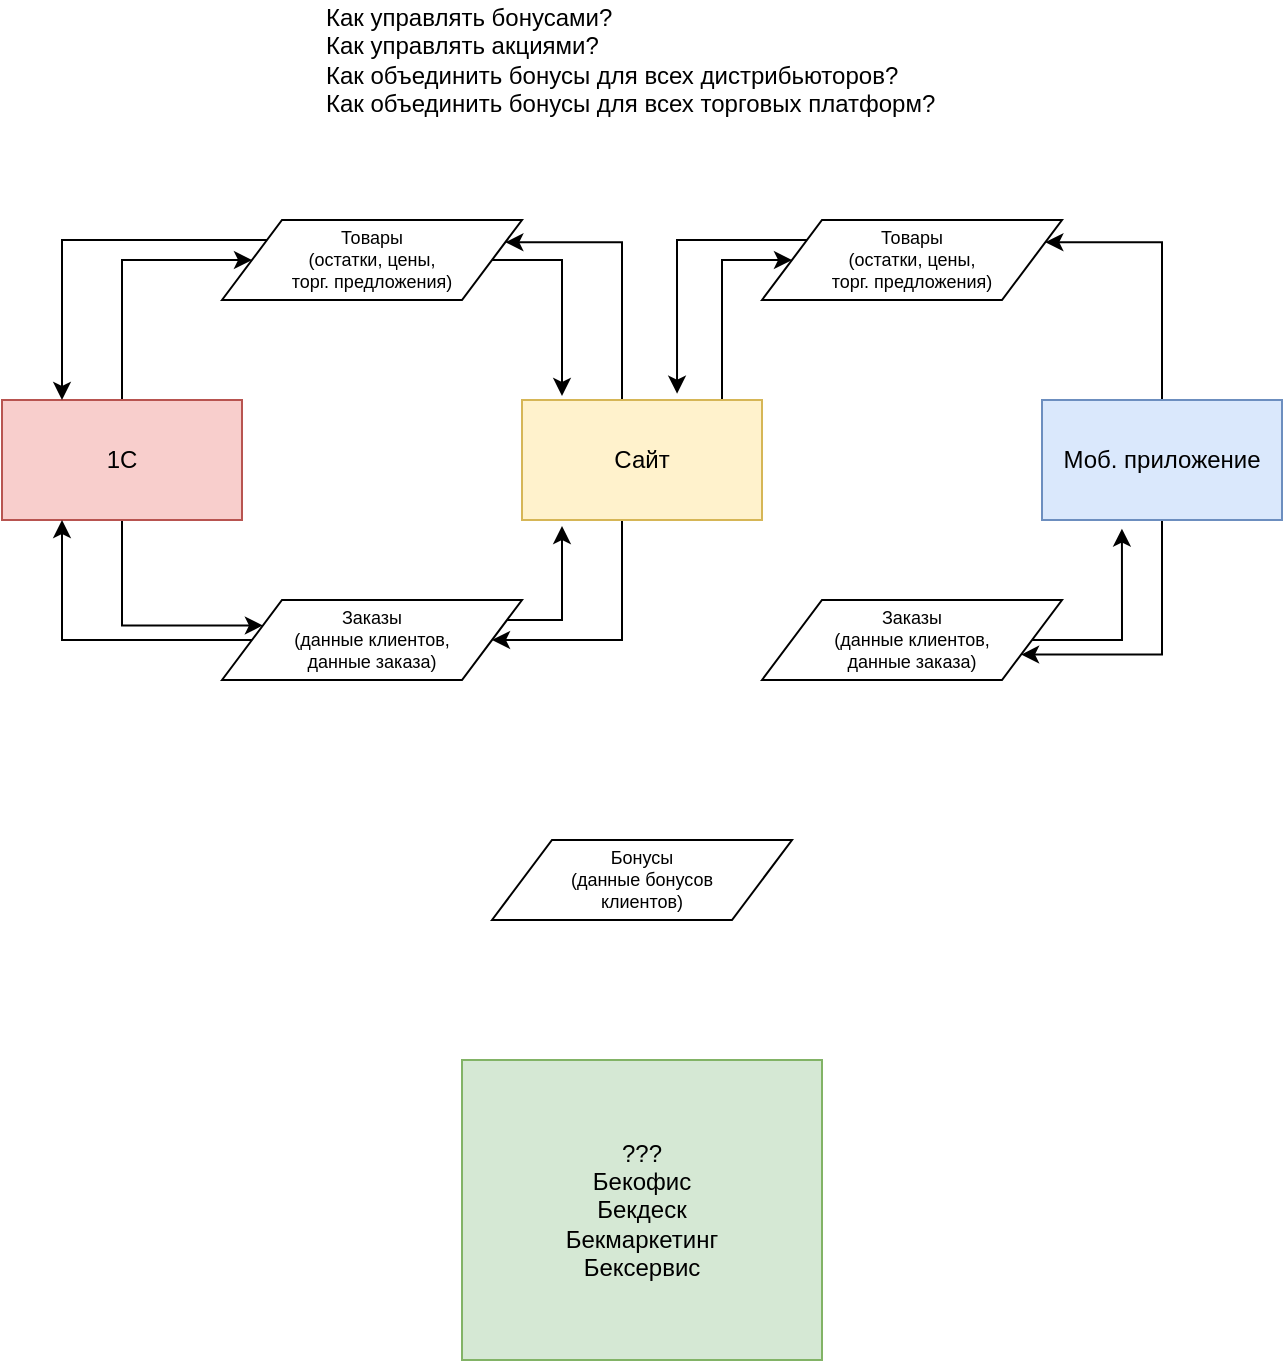 <mxfile version="12.9.11" type="github">
  <diagram id="prtHgNgQTEPvFCAcTncT" name="Page-1">
    <mxGraphModel dx="1185" dy="1804" grid="1" gridSize="10" guides="1" tooltips="1" connect="1" arrows="1" fold="1" page="1" pageScale="1" pageWidth="827" pageHeight="1169" math="0" shadow="0">
      <root>
        <mxCell id="0" />
        <mxCell id="1" parent="0" />
        <mxCell id="5-2qtGXvS5xHU3MuhLib-24" value="" style="edgeStyle=orthogonalEdgeStyle;rounded=0;orthogonalLoop=1;jettySize=auto;html=1;fontSize=9;entryX=0;entryY=0.5;entryDx=0;entryDy=0;" edge="1" parent="1" source="5-2qtGXvS5xHU3MuhLib-1" target="5-2qtGXvS5xHU3MuhLib-8">
          <mxGeometry relative="1" as="geometry">
            <mxPoint x="200" y="40.0" as="targetPoint" />
            <Array as="points">
              <mxPoint x="200" y="50" />
            </Array>
          </mxGeometry>
        </mxCell>
        <mxCell id="5-2qtGXvS5xHU3MuhLib-26" value="" style="edgeStyle=orthogonalEdgeStyle;rounded=0;orthogonalLoop=1;jettySize=auto;html=1;fontSize=9;entryX=0;entryY=0.25;entryDx=0;entryDy=0;" edge="1" parent="1" source="5-2qtGXvS5xHU3MuhLib-1" target="5-2qtGXvS5xHU3MuhLib-9">
          <mxGeometry relative="1" as="geometry">
            <mxPoint x="200" y="260" as="targetPoint" />
            <Array as="points">
              <mxPoint x="200" y="233" />
            </Array>
          </mxGeometry>
        </mxCell>
        <mxCell id="5-2qtGXvS5xHU3MuhLib-1" value="1C" style="rounded=0;whiteSpace=wrap;html=1;fillColor=#f8cecc;strokeColor=#b85450;" vertex="1" parent="1">
          <mxGeometry x="140" y="120" width="120" height="60" as="geometry" />
        </mxCell>
        <mxCell id="5-2qtGXvS5xHU3MuhLib-16" value="" style="edgeStyle=orthogonalEdgeStyle;rounded=0;orthogonalLoop=1;jettySize=auto;html=1;fontSize=9;entryX=1;entryY=0.25;entryDx=0;entryDy=0;" edge="1" parent="1" source="5-2qtGXvS5xHU3MuhLib-3" target="5-2qtGXvS5xHU3MuhLib-8">
          <mxGeometry relative="1" as="geometry">
            <mxPoint x="440" y="30" as="targetPoint" />
            <Array as="points">
              <mxPoint x="450" y="41" />
            </Array>
          </mxGeometry>
        </mxCell>
        <mxCell id="5-2qtGXvS5xHU3MuhLib-32" value="" style="edgeStyle=orthogonalEdgeStyle;rounded=0;orthogonalLoop=1;jettySize=auto;html=1;fontSize=9;entryX=1;entryY=0.5;entryDx=0;entryDy=0;" edge="1" parent="1" source="5-2qtGXvS5xHU3MuhLib-3" target="5-2qtGXvS5xHU3MuhLib-9">
          <mxGeometry relative="1" as="geometry">
            <mxPoint x="450" y="260" as="targetPoint" />
            <Array as="points">
              <mxPoint x="450" y="240" />
            </Array>
          </mxGeometry>
        </mxCell>
        <mxCell id="5-2qtGXvS5xHU3MuhLib-46" value="" style="edgeStyle=orthogonalEdgeStyle;rounded=0;orthogonalLoop=1;jettySize=auto;html=1;fontSize=12;entryX=0;entryY=0.5;entryDx=0;entryDy=0;" edge="1" parent="1" source="5-2qtGXvS5xHU3MuhLib-3" target="5-2qtGXvS5xHU3MuhLib-34">
          <mxGeometry relative="1" as="geometry">
            <mxPoint x="540" y="50" as="targetPoint" />
            <Array as="points">
              <mxPoint x="500" y="50" />
            </Array>
          </mxGeometry>
        </mxCell>
        <mxCell id="5-2qtGXvS5xHU3MuhLib-3" value="Сайт" style="rounded=0;whiteSpace=wrap;html=1;fillColor=#fff2cc;strokeColor=#d6b656;" vertex="1" parent="1">
          <mxGeometry x="400" y="120" width="120" height="60" as="geometry" />
        </mxCell>
        <mxCell id="5-2qtGXvS5xHU3MuhLib-38" value="" style="edgeStyle=orthogonalEdgeStyle;rounded=0;orthogonalLoop=1;jettySize=auto;html=1;fontSize=12;entryX=1;entryY=0.75;entryDx=0;entryDy=0;" edge="1" parent="1" source="5-2qtGXvS5xHU3MuhLib-4" target="5-2qtGXvS5xHU3MuhLib-35">
          <mxGeometry relative="1" as="geometry">
            <mxPoint x="720" y="260" as="targetPoint" />
            <Array as="points">
              <mxPoint x="720" y="247" />
            </Array>
          </mxGeometry>
        </mxCell>
        <mxCell id="5-2qtGXvS5xHU3MuhLib-42" value="" style="edgeStyle=orthogonalEdgeStyle;rounded=0;orthogonalLoop=1;jettySize=auto;html=1;fontSize=12;entryX=1;entryY=0.25;entryDx=0;entryDy=0;" edge="1" parent="1" source="5-2qtGXvS5xHU3MuhLib-4" target="5-2qtGXvS5xHU3MuhLib-34">
          <mxGeometry relative="1" as="geometry">
            <mxPoint x="720" y="40.0" as="targetPoint" />
            <Array as="points">
              <mxPoint x="720" y="41" />
            </Array>
          </mxGeometry>
        </mxCell>
        <mxCell id="5-2qtGXvS5xHU3MuhLib-4" value="Моб. приложение" style="rounded=0;whiteSpace=wrap;html=1;fillColor=#dae8fc;strokeColor=#6c8ebf;" vertex="1" parent="1">
          <mxGeometry x="660" y="120" width="120" height="60" as="geometry" />
        </mxCell>
        <mxCell id="5-2qtGXvS5xHU3MuhLib-6" value="&lt;div&gt;&lt;span&gt;Как управлять бонусами?&lt;/span&gt;&lt;/div&gt;Как управлять акциями?&lt;br&gt;Как объединить бонусы для всех дистрибьюторов?&lt;br&gt;Как объединить бонусы для всех торговых платформ?" style="text;html=1;align=left;verticalAlign=middle;resizable=0;points=[];autosize=1;" vertex="1" parent="1">
          <mxGeometry x="300" y="-80" width="320" height="60" as="geometry" />
        </mxCell>
        <mxCell id="5-2qtGXvS5xHU3MuhLib-18" value="" style="edgeStyle=orthogonalEdgeStyle;rounded=0;orthogonalLoop=1;jettySize=auto;html=1;fontSize=9;" edge="1" parent="1" source="5-2qtGXvS5xHU3MuhLib-8">
          <mxGeometry relative="1" as="geometry">
            <mxPoint x="420" y="118" as="targetPoint" />
            <Array as="points">
              <mxPoint x="420" y="50" />
            </Array>
          </mxGeometry>
        </mxCell>
        <mxCell id="5-2qtGXvS5xHU3MuhLib-20" value="" style="edgeStyle=orthogonalEdgeStyle;rounded=0;orthogonalLoop=1;jettySize=auto;html=1;fontSize=9;entryX=0.25;entryY=0;entryDx=0;entryDy=0;" edge="1" parent="1" source="5-2qtGXvS5xHU3MuhLib-8" target="5-2qtGXvS5xHU3MuhLib-1">
          <mxGeometry relative="1" as="geometry">
            <mxPoint x="155" y="50.0" as="targetPoint" />
            <Array as="points">
              <mxPoint x="170" y="40" />
            </Array>
          </mxGeometry>
        </mxCell>
        <mxCell id="5-2qtGXvS5xHU3MuhLib-8" value="&lt;span&gt;Товары &lt;br&gt;(остатки, цены, &lt;br&gt;торг. предложения)&lt;/span&gt;" style="shape=parallelogram;perimeter=parallelogramPerimeter;whiteSpace=wrap;html=1;fontSize=9;" vertex="1" parent="1">
          <mxGeometry x="250" y="30" width="150" height="40" as="geometry" />
        </mxCell>
        <mxCell id="5-2qtGXvS5xHU3MuhLib-28" value="" style="edgeStyle=orthogonalEdgeStyle;rounded=0;orthogonalLoop=1;jettySize=auto;html=1;fontSize=9;entryX=0.25;entryY=1;entryDx=0;entryDy=0;" edge="1" parent="1" source="5-2qtGXvS5xHU3MuhLib-9" target="5-2qtGXvS5xHU3MuhLib-1">
          <mxGeometry relative="1" as="geometry">
            <mxPoint x="170" y="190" as="targetPoint" />
            <Array as="points">
              <mxPoint x="170" y="240" />
            </Array>
          </mxGeometry>
        </mxCell>
        <mxCell id="5-2qtGXvS5xHU3MuhLib-30" value="" style="edgeStyle=orthogonalEdgeStyle;rounded=0;orthogonalLoop=1;jettySize=auto;html=1;fontSize=9;" edge="1" parent="1" source="5-2qtGXvS5xHU3MuhLib-9">
          <mxGeometry relative="1" as="geometry">
            <mxPoint x="420" y="183" as="targetPoint" />
            <Array as="points">
              <mxPoint x="325" y="230" />
              <mxPoint x="431" y="230" />
            </Array>
          </mxGeometry>
        </mxCell>
        <mxCell id="5-2qtGXvS5xHU3MuhLib-9" value="&lt;span&gt;Заказы &lt;br&gt;(данные клиентов, &lt;br&gt;данные заказа)&lt;/span&gt;" style="shape=parallelogram;perimeter=parallelogramPerimeter;whiteSpace=wrap;html=1;fontSize=9;" vertex="1" parent="1">
          <mxGeometry x="250" y="220" width="150" height="40" as="geometry" />
        </mxCell>
        <mxCell id="5-2qtGXvS5xHU3MuhLib-33" value="???&lt;br style=&quot;font-size: 12px;&quot;&gt;Бекофис&lt;br style=&quot;font-size: 12px;&quot;&gt;Бекдеск&lt;br style=&quot;font-size: 12px;&quot;&gt;Бекмаркетинг&lt;br style=&quot;font-size: 12px;&quot;&gt;Бексервис" style="rounded=0;whiteSpace=wrap;html=1;fontSize=12;fillColor=#d5e8d4;strokeColor=#82b366;" vertex="1" parent="1">
          <mxGeometry x="370" y="450" width="180" height="150" as="geometry" />
        </mxCell>
        <mxCell id="5-2qtGXvS5xHU3MuhLib-44" value="" style="edgeStyle=orthogonalEdgeStyle;rounded=0;orthogonalLoop=1;jettySize=auto;html=1;fontSize=12;entryX=0.646;entryY=-0.053;entryDx=0;entryDy=0;entryPerimeter=0;" edge="1" parent="1" target="5-2qtGXvS5xHU3MuhLib-3">
          <mxGeometry relative="1" as="geometry">
            <mxPoint x="595" y="40" as="sourcePoint" />
            <mxPoint x="432.5" y="40.0" as="targetPoint" />
            <Array as="points">
              <mxPoint x="478" y="40" />
            </Array>
          </mxGeometry>
        </mxCell>
        <mxCell id="5-2qtGXvS5xHU3MuhLib-34" value="&lt;span&gt;Товары &lt;br&gt;(остатки, цены, &lt;br&gt;торг. предложения)&lt;/span&gt;" style="shape=parallelogram;perimeter=parallelogramPerimeter;whiteSpace=wrap;html=1;fontSize=9;" vertex="1" parent="1">
          <mxGeometry x="520" y="30" width="150" height="40" as="geometry" />
        </mxCell>
        <mxCell id="5-2qtGXvS5xHU3MuhLib-40" value="" style="edgeStyle=orthogonalEdgeStyle;rounded=0;orthogonalLoop=1;jettySize=auto;html=1;fontSize=12;entryX=0.333;entryY=1.072;entryDx=0;entryDy=0;entryPerimeter=0;" edge="1" parent="1" source="5-2qtGXvS5xHU3MuhLib-35" target="5-2qtGXvS5xHU3MuhLib-4">
          <mxGeometry relative="1" as="geometry">
            <mxPoint x="765" y="240.0" as="targetPoint" />
            <Array as="points">
              <mxPoint x="700" y="240" />
            </Array>
          </mxGeometry>
        </mxCell>
        <mxCell id="5-2qtGXvS5xHU3MuhLib-35" value="&lt;span&gt;Заказы &lt;br&gt;(данные клиентов, &lt;br&gt;данные заказа)&lt;/span&gt;" style="shape=parallelogram;perimeter=parallelogramPerimeter;whiteSpace=wrap;html=1;fontSize=9;" vertex="1" parent="1">
          <mxGeometry x="520" y="220" width="150" height="40" as="geometry" />
        </mxCell>
        <mxCell id="5-2qtGXvS5xHU3MuhLib-36" value="&lt;span&gt;Бонусы&lt;br&gt;(данные бонусов &lt;br&gt;клиентов)&lt;/span&gt;" style="shape=parallelogram;perimeter=parallelogramPerimeter;whiteSpace=wrap;html=1;fontSize=9;" vertex="1" parent="1">
          <mxGeometry x="385" y="340" width="150" height="40" as="geometry" />
        </mxCell>
      </root>
    </mxGraphModel>
  </diagram>
</mxfile>
